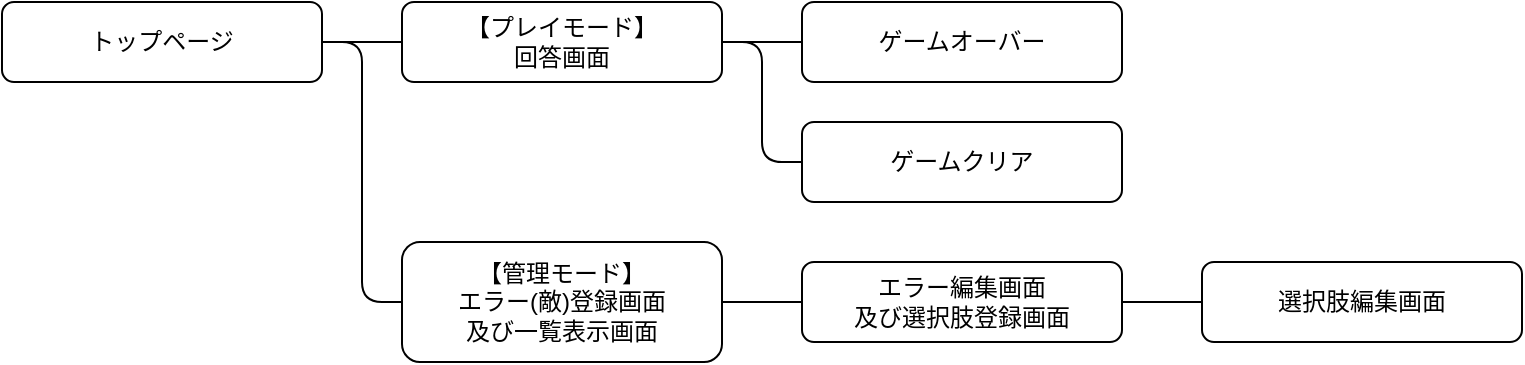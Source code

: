<mxfile>
    <diagram id="55zd6N2NMYLqEqYQT6d2" name="ページ1">
        <mxGraphModel dx="978" dy="264" grid="0" gridSize="10" guides="1" tooltips="1" connect="1" arrows="1" fold="1" page="1" pageScale="1" pageWidth="827" pageHeight="1169" math="0" shadow="0">
            <root>
                <mxCell id="0"/>
                <mxCell id="1" parent="0"/>
                <mxCell id="2" value="ゲームオーバー" style="rounded=1;whiteSpace=wrap;html=1;" vertex="1" parent="1">
                    <mxGeometry x="440" y="40" width="160" height="40" as="geometry"/>
                </mxCell>
                <mxCell id="12" style="edgeStyle=none;html=1;exitX=1;exitY=0.5;exitDx=0;exitDy=0;entryX=0;entryY=0.5;entryDx=0;entryDy=0;endArrow=none;endFill=0;" edge="1" parent="1" source="3" target="6">
                    <mxGeometry relative="1" as="geometry"/>
                </mxCell>
                <mxCell id="15" style="edgeStyle=elbowEdgeStyle;html=1;exitX=1;exitY=0.5;exitDx=0;exitDy=0;entryX=0;entryY=0.5;entryDx=0;entryDy=0;endArrow=none;endFill=0;" edge="1" parent="1" source="3" target="5">
                    <mxGeometry relative="1" as="geometry"/>
                </mxCell>
                <mxCell id="3" value="トップページ" style="rounded=1;whiteSpace=wrap;html=1;" vertex="1" parent="1">
                    <mxGeometry x="40" y="40" width="160" height="40" as="geometry"/>
                </mxCell>
                <mxCell id="4" value="&lt;span&gt;ゲームクリア&lt;/span&gt;" style="rounded=1;whiteSpace=wrap;html=1;" vertex="1" parent="1">
                    <mxGeometry x="440" y="100" width="160" height="40" as="geometry"/>
                </mxCell>
                <mxCell id="19" style="edgeStyle=none;html=1;exitX=1;exitY=0.5;exitDx=0;exitDy=0;entryX=0;entryY=0.5;entryDx=0;entryDy=0;endArrow=none;endFill=0;" edge="1" parent="1" source="5" target="9">
                    <mxGeometry relative="1" as="geometry"/>
                </mxCell>
                <mxCell id="5" value="【管理モード】&lt;br&gt;エラー(敵)登録画面&lt;br&gt;及び一覧表示画面" style="rounded=1;whiteSpace=wrap;html=1;" vertex="1" parent="1">
                    <mxGeometry x="240" y="160" width="160" height="60" as="geometry"/>
                </mxCell>
                <mxCell id="13" style="edgeStyle=none;html=1;exitX=1;exitY=0.5;exitDx=0;exitDy=0;entryX=0;entryY=0.5;entryDx=0;entryDy=0;endArrow=none;endFill=0;" edge="1" parent="1" source="6" target="2">
                    <mxGeometry relative="1" as="geometry">
                        <Array as="points">
                            <mxPoint x="420" y="60"/>
                        </Array>
                    </mxGeometry>
                </mxCell>
                <mxCell id="14" style="edgeStyle=elbowEdgeStyle;html=1;exitX=1;exitY=0.5;exitDx=0;exitDy=0;entryX=0;entryY=0.5;entryDx=0;entryDy=0;endArrow=none;endFill=0;" edge="1" parent="1" source="6" target="4">
                    <mxGeometry relative="1" as="geometry"/>
                </mxCell>
                <mxCell id="6" value="【プレイモード】&lt;br&gt;回答画面" style="rounded=1;whiteSpace=wrap;html=1;" vertex="1" parent="1">
                    <mxGeometry x="240" y="40" width="160" height="40" as="geometry"/>
                </mxCell>
                <mxCell id="20" style="edgeStyle=none;html=1;exitX=1;exitY=0.5;exitDx=0;exitDy=0;entryX=0;entryY=0.5;entryDx=0;entryDy=0;endArrow=none;endFill=0;" edge="1" parent="1" source="9" target="10">
                    <mxGeometry relative="1" as="geometry"/>
                </mxCell>
                <mxCell id="9" value="エラー編集画面&lt;br&gt;及び選択肢登録画面" style="rounded=1;whiteSpace=wrap;html=1;" vertex="1" parent="1">
                    <mxGeometry x="440" y="170" width="160" height="40" as="geometry"/>
                </mxCell>
                <mxCell id="10" value="選択肢編集画面" style="rounded=1;whiteSpace=wrap;html=1;" vertex="1" parent="1">
                    <mxGeometry x="640" y="170" width="160" height="40" as="geometry"/>
                </mxCell>
            </root>
        </mxGraphModel>
    </diagram>
</mxfile>